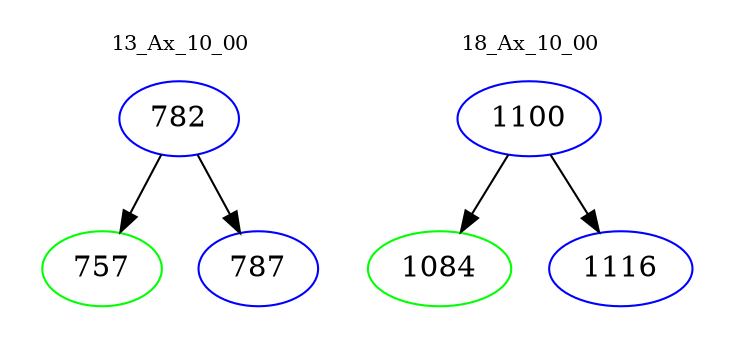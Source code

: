 digraph{
subgraph cluster_0 {
color = white
label = "13_Ax_10_00";
fontsize=10;
T0_782 [label="782", color="blue"]
T0_782 -> T0_757 [color="black"]
T0_757 [label="757", color="green"]
T0_782 -> T0_787 [color="black"]
T0_787 [label="787", color="blue"]
}
subgraph cluster_1 {
color = white
label = "18_Ax_10_00";
fontsize=10;
T1_1100 [label="1100", color="blue"]
T1_1100 -> T1_1084 [color="black"]
T1_1084 [label="1084", color="green"]
T1_1100 -> T1_1116 [color="black"]
T1_1116 [label="1116", color="blue"]
}
}
